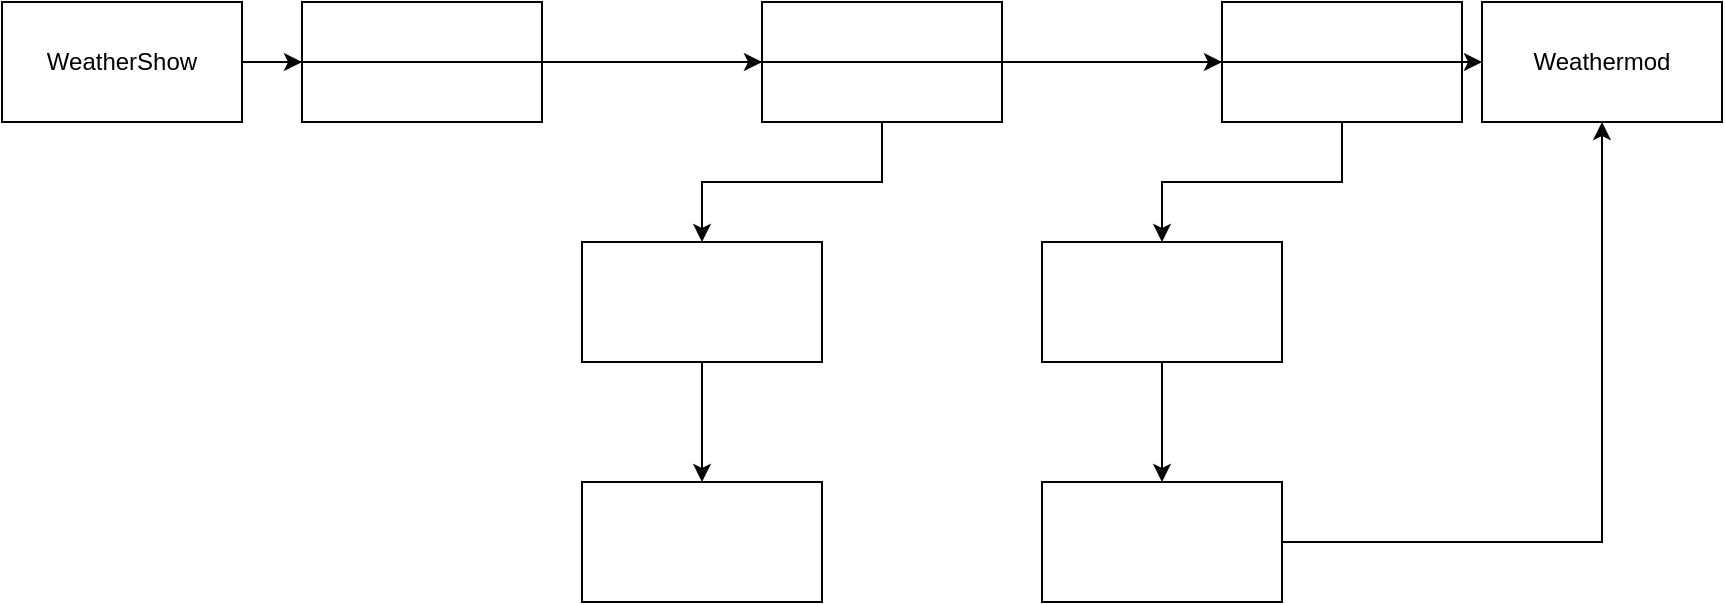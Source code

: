<?xml version="1.0" encoding="UTF-8"?>
<mxfile>
  <diagram name="Weather App" id="1234567890">
    <mxGraphModel dx="1030" dy="523" grid="1" gridSize="10" guides="1" tooltips="1" connect="1" arrows="1" fold="1" page="1" pageScale="1" pageWidth="827" pageHeight="1169" math="0" shadow="0">
      <root>
        <mxCell id="0" />
        <mxCell id="1" parent="0" />
        <mxCell id="86jH4-iu6WjHGJZFxkIp-3" value="" style="rounded=0;whiteSpace=wrap;html=1;" vertex="1" parent="1">
          <mxGeometry x="190" y="230" width="120" height="60" as="geometry" />
        </mxCell>
        <mxCell id="86jH4-iu6WjHGJZFxkIp-4" value="" style="rounded=0;whiteSpace=wrap;html=1;" vertex="1" parent="1">
          <mxGeometry x="420" y="230" width="120" height="60" as="geometry" />
        </mxCell>
        <mxCell id="86jH4-iu6WjHGJZFxkIp-5" value="" style="rounded=0;whiteSpace=wrap;html=1;" vertex="1" parent="1">
          <mxGeometry x="650" y="230" width="120" height="60" as="geometry" />
        </mxCell>
        <mxCell id="86jH4-iu6WjHGJZFxkIp-6" value="" style="rounded=0;whiteSpace=wrap;html=1;" vertex="1" parent="1">
          <mxGeometry x="330" y="350" width="120" height="60" as="geometry" />
        </mxCell>
        <mxCell id="86jH4-iu6WjHGJZFxkIp-7" value="" style="rounded=0;whiteSpace=wrap;html=1;" vertex="1" parent="1">
          <mxGeometry x="560" y="350" width="120" height="60" as="geometry" />
        </mxCell>
        <mxCell id="86jH4-iu6WjHGJZFxkIp-8" value="" style="rounded=0;whiteSpace=wrap;html=1;" vertex="1" parent="1">
          <mxGeometry x="330" y="470" width="120" height="60" as="geometry" />
        </mxCell>
        <mxCell id="86jH4-iu6WjHGJZFxkIp-9" value="" style="rounded=0;whiteSpace=wrap;html=1;" vertex="1" parent="1">
          <mxGeometry x="560" y="470" width="120" height="60" as="geometry" />
        </mxCell>
        <mxCell id="86jH4-iu6WjHGJZFxkIp-10" style="edgeStyle=orthogonalEdgeStyle;rounded=0;orthogonalLoop=1;jettySize=auto;html=1;" edge="1" parent="1" source="86jH4-iu6WjHGJZFxkIp-3" target="86jH4-iu6WjHGJZFxkIp-4">
          <mxGeometry relative="1" as="geometry" />
        </mxCell>
        <mxCell id="86jH4-iu6WjHGJZFxkIp-11" style="edgeStyle=orthogonalEdgeStyle;rounded=0;orthogonalLoop=1;jettySize=auto;html=1;" edge="1" parent="1" source="86jH4-iu6WjHGJZFxkIp-4" target="86jH4-iu6WjHGJZFxkIp-5">
          <mxGeometry relative="1" as="geometry" />
        </mxCell>
        <mxCell id="86jH4-iu6WjHGJZFxkIp-12" style="edgeStyle=orthogonalEdgeStyle;rounded=0;orthogonalLoop=1;jettySize=auto;html=1;" edge="1" parent="1" source="86jH4-iu6WjHGJZFxkIp-4" target="86jH4-iu6WjHGJZFxkIp-6">
          <mxGeometry relative="1" as="geometry" />
        </mxCell>
        <mxCell id="86jH4-iu6WjHGJZFxkIp-13" style="edgeStyle=orthogonalEdgeStyle;rounded=0;orthogonalLoop=1;jettySize=auto;html=1;" edge="1" parent="1" source="86jH4-iu6WjHGJZFxkIp-5" target="86jH4-iu6WjHGJZFxkIp-7">
          <mxGeometry relative="1" as="geometry" />
        </mxCell>
        <mxCell id="86jH4-iu6WjHGJZFxkIp-14" style="edgeStyle=orthogonalEdgeStyle;rounded=0;orthogonalLoop=1;jettySize=auto;html=1;" edge="1" parent="1" source="86jH4-iu6WjHGJZFxkIp-6" target="86jH4-iu6WjHGJZFxkIp-8">
          <mxGeometry relative="1" as="geometry" />
        </mxCell>
        <mxCell id="86jH4-iu6WjHGJZFxkIp-15" style="edgeStyle=orthogonalEdgeStyle;rounded=0;orthogonalLoop=1;jettySize=auto;html=1;" edge="1" parent="1" source="86jH4-iu6WjHGJZFxkIp-7" target="86jH4-iu6WjHGJZFxkIp-9">
          <mxGeometry relative="1" as="geometry" />
        </mxCell>
        <mxCell id="86jH4-iu6WjHGJZFxkIp-16" value="Weathermod" style="rounded=0;whiteSpace=wrap;html=1;" vertex="1" parent="1">
          <mxGeometry x="780" y="230" width="120" height="60" as="geometry" />
        </mxCell>
        <mxCell id="86jH4-iu6WjHGJZFxkIp-17" value="WeatherShow" style="rounded=0;whiteSpace=wrap;html=1;" vertex="1" parent="1">
          <mxGeometry x="40" y="230" width="120" height="60" as="geometry" />
        </mxCell>
        <mxCell id="86jH4-iu6WjHGJZFxkIp-18" style="edgeStyle=orthogonalEdgeStyle;rounded=0;orthogonalLoop=1;jettySize=auto;html=1;" edge="1" parent="1" source="86jH4-iu6WjHGJZFxkIp-17" target="86jH4-iu6WjHGJZFxkIp-3">
          <mxGeometry relative="1" as="geometry" />
        </mxCell>
        <mxCell id="86jH4-iu6WjHGJZFxkIp-19" style="edgeStyle=orthogonalEdgeStyle;rounded=0;orthogonalLoop=1;jettySize=auto;html=1;" edge="1" parent="1" source="86jH4-iu6WjHGJZFxkIp-17" target="86jH4-iu6WjHGJZFxkIp-16">
          <mxGeometry relative="1" as="geometry" />
        </mxCell>
        <mxCell id="86jH4-iu6WjHGJZFxkIp-20" style="edgeStyle=orthogonalEdgeStyle;rounded=0;orthogonalLoop=1;jettySize=auto;html=1;" edge="1" parent="1" source="86jH4-iu6WjHGJZFxkIp-9" target="86jH4-iu6WjHGJZFxkIp-16">
          <mxGeometry relative="1" as="geometry" />
        </mxCell>
      </root>
    </mxGraphModel>
  </diagram>
</mxfile>

